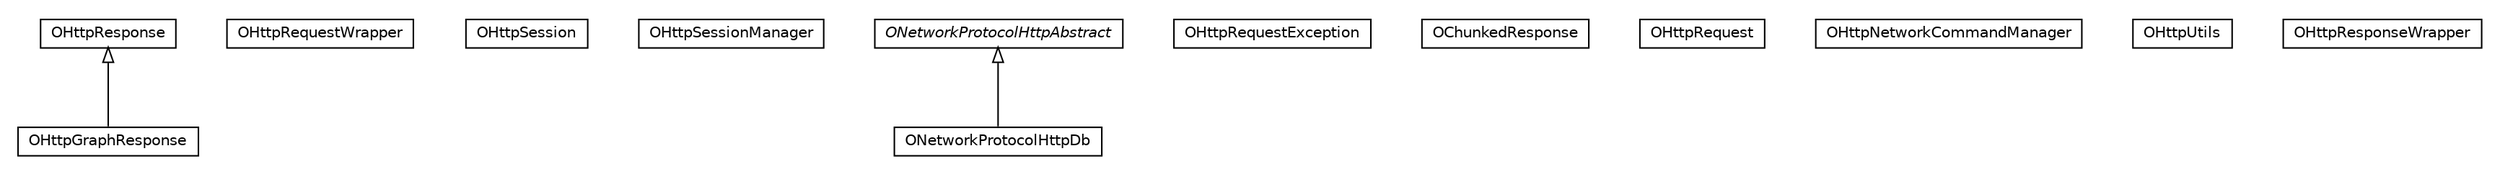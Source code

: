 #!/usr/local/bin/dot
#
# Class diagram 
# Generated by UMLGraph version R5_6-24-gf6e263 (http://www.umlgraph.org/)
#

digraph G {
	edge [fontname="Helvetica",fontsize=10,labelfontname="Helvetica",labelfontsize=10];
	node [fontname="Helvetica",fontsize=10,shape=plaintext];
	nodesep=0.25;
	ranksep=0.5;
	// com.orientechnologies.orient.server.network.protocol.http.OHttpGraphResponse
	c343021 [label=<<table title="com.orientechnologies.orient.server.network.protocol.http.OHttpGraphResponse" border="0" cellborder="1" cellspacing="0" cellpadding="2" port="p" href="./OHttpGraphResponse.html">
		<tr><td><table border="0" cellspacing="0" cellpadding="1">
<tr><td align="center" balign="center"> OHttpGraphResponse </td></tr>
		</table></td></tr>
		</table>>, URL="./OHttpGraphResponse.html", fontname="Helvetica", fontcolor="black", fontsize=10.0];
	// com.orientechnologies.orient.server.network.protocol.http.OHttpRequestWrapper
	c343022 [label=<<table title="com.orientechnologies.orient.server.network.protocol.http.OHttpRequestWrapper" border="0" cellborder="1" cellspacing="0" cellpadding="2" port="p" href="./OHttpRequestWrapper.html">
		<tr><td><table border="0" cellspacing="0" cellpadding="1">
<tr><td align="center" balign="center"> OHttpRequestWrapper </td></tr>
		</table></td></tr>
		</table>>, URL="./OHttpRequestWrapper.html", fontname="Helvetica", fontcolor="black", fontsize=10.0];
	// com.orientechnologies.orient.server.network.protocol.http.OHttpSession
	c343023 [label=<<table title="com.orientechnologies.orient.server.network.protocol.http.OHttpSession" border="0" cellborder="1" cellspacing="0" cellpadding="2" port="p" href="./OHttpSession.html">
		<tr><td><table border="0" cellspacing="0" cellpadding="1">
<tr><td align="center" balign="center"> OHttpSession </td></tr>
		</table></td></tr>
		</table>>, URL="./OHttpSession.html", fontname="Helvetica", fontcolor="black", fontsize=10.0];
	// com.orientechnologies.orient.server.network.protocol.http.OHttpSessionManager
	c343024 [label=<<table title="com.orientechnologies.orient.server.network.protocol.http.OHttpSessionManager" border="0" cellborder="1" cellspacing="0" cellpadding="2" port="p" href="./OHttpSessionManager.html">
		<tr><td><table border="0" cellspacing="0" cellpadding="1">
<tr><td align="center" balign="center"> OHttpSessionManager </td></tr>
		</table></td></tr>
		</table>>, URL="./OHttpSessionManager.html", fontname="Helvetica", fontcolor="black", fontsize=10.0];
	// com.orientechnologies.orient.server.network.protocol.http.ONetworkProtocolHttpDb
	c343025 [label=<<table title="com.orientechnologies.orient.server.network.protocol.http.ONetworkProtocolHttpDb" border="0" cellborder="1" cellspacing="0" cellpadding="2" port="p" href="./ONetworkProtocolHttpDb.html">
		<tr><td><table border="0" cellspacing="0" cellpadding="1">
<tr><td align="center" balign="center"> ONetworkProtocolHttpDb </td></tr>
		</table></td></tr>
		</table>>, URL="./ONetworkProtocolHttpDb.html", fontname="Helvetica", fontcolor="black", fontsize=10.0];
	// com.orientechnologies.orient.server.network.protocol.http.OHttpRequestException
	c343026 [label=<<table title="com.orientechnologies.orient.server.network.protocol.http.OHttpRequestException" border="0" cellborder="1" cellspacing="0" cellpadding="2" port="p" href="./OHttpRequestException.html">
		<tr><td><table border="0" cellspacing="0" cellpadding="1">
<tr><td align="center" balign="center"> OHttpRequestException </td></tr>
		</table></td></tr>
		</table>>, URL="./OHttpRequestException.html", fontname="Helvetica", fontcolor="black", fontsize=10.0];
	// com.orientechnologies.orient.server.network.protocol.http.OChunkedResponse
	c343027 [label=<<table title="com.orientechnologies.orient.server.network.protocol.http.OChunkedResponse" border="0" cellborder="1" cellspacing="0" cellpadding="2" port="p" href="./OChunkedResponse.html">
		<tr><td><table border="0" cellspacing="0" cellpadding="1">
<tr><td align="center" balign="center"> OChunkedResponse </td></tr>
		</table></td></tr>
		</table>>, URL="./OChunkedResponse.html", fontname="Helvetica", fontcolor="black", fontsize=10.0];
	// com.orientechnologies.orient.server.network.protocol.http.OHttpRequest
	c343028 [label=<<table title="com.orientechnologies.orient.server.network.protocol.http.OHttpRequest" border="0" cellborder="1" cellspacing="0" cellpadding="2" port="p" href="./OHttpRequest.html">
		<tr><td><table border="0" cellspacing="0" cellpadding="1">
<tr><td align="center" balign="center"> OHttpRequest </td></tr>
		</table></td></tr>
		</table>>, URL="./OHttpRequest.html", fontname="Helvetica", fontcolor="black", fontsize=10.0];
	// com.orientechnologies.orient.server.network.protocol.http.OHttpNetworkCommandManager
	c343029 [label=<<table title="com.orientechnologies.orient.server.network.protocol.http.OHttpNetworkCommandManager" border="0" cellborder="1" cellspacing="0" cellpadding="2" port="p" href="./OHttpNetworkCommandManager.html">
		<tr><td><table border="0" cellspacing="0" cellpadding="1">
<tr><td align="center" balign="center"> OHttpNetworkCommandManager </td></tr>
		</table></td></tr>
		</table>>, URL="./OHttpNetworkCommandManager.html", fontname="Helvetica", fontcolor="black", fontsize=10.0];
	// com.orientechnologies.orient.server.network.protocol.http.OHttpResponse
	c343030 [label=<<table title="com.orientechnologies.orient.server.network.protocol.http.OHttpResponse" border="0" cellborder="1" cellspacing="0" cellpadding="2" port="p" href="./OHttpResponse.html">
		<tr><td><table border="0" cellspacing="0" cellpadding="1">
<tr><td align="center" balign="center"> OHttpResponse </td></tr>
		</table></td></tr>
		</table>>, URL="./OHttpResponse.html", fontname="Helvetica", fontcolor="black", fontsize=10.0];
	// com.orientechnologies.orient.server.network.protocol.http.ONetworkProtocolHttpAbstract
	c343031 [label=<<table title="com.orientechnologies.orient.server.network.protocol.http.ONetworkProtocolHttpAbstract" border="0" cellborder="1" cellspacing="0" cellpadding="2" port="p" href="./ONetworkProtocolHttpAbstract.html">
		<tr><td><table border="0" cellspacing="0" cellpadding="1">
<tr><td align="center" balign="center"><font face="Helvetica-Oblique"> ONetworkProtocolHttpAbstract </font></td></tr>
		</table></td></tr>
		</table>>, URL="./ONetworkProtocolHttpAbstract.html", fontname="Helvetica", fontcolor="black", fontsize=10.0];
	// com.orientechnologies.orient.server.network.protocol.http.OHttpUtils
	c343032 [label=<<table title="com.orientechnologies.orient.server.network.protocol.http.OHttpUtils" border="0" cellborder="1" cellspacing="0" cellpadding="2" port="p" href="./OHttpUtils.html">
		<tr><td><table border="0" cellspacing="0" cellpadding="1">
<tr><td align="center" balign="center"> OHttpUtils </td></tr>
		</table></td></tr>
		</table>>, URL="./OHttpUtils.html", fontname="Helvetica", fontcolor="black", fontsize=10.0];
	// com.orientechnologies.orient.server.network.protocol.http.OHttpResponseWrapper
	c343033 [label=<<table title="com.orientechnologies.orient.server.network.protocol.http.OHttpResponseWrapper" border="0" cellborder="1" cellspacing="0" cellpadding="2" port="p" href="./OHttpResponseWrapper.html">
		<tr><td><table border="0" cellspacing="0" cellpadding="1">
<tr><td align="center" balign="center"> OHttpResponseWrapper </td></tr>
		</table></td></tr>
		</table>>, URL="./OHttpResponseWrapper.html", fontname="Helvetica", fontcolor="black", fontsize=10.0];
	//com.orientechnologies.orient.server.network.protocol.http.OHttpGraphResponse extends com.orientechnologies.orient.server.network.protocol.http.OHttpResponse
	c343030:p -> c343021:p [dir=back,arrowtail=empty];
	//com.orientechnologies.orient.server.network.protocol.http.ONetworkProtocolHttpDb extends com.orientechnologies.orient.server.network.protocol.http.ONetworkProtocolHttpAbstract
	c343031:p -> c343025:p [dir=back,arrowtail=empty];
}

